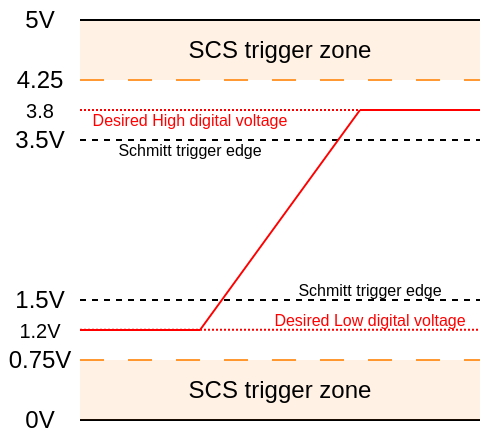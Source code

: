 <mxfile version="21.6.5" type="device">
  <diagram name="Page-1" id="eEVUgMH-SL7k2uIKLd22">
    <mxGraphModel dx="472" dy="273" grid="1" gridSize="5" guides="1" tooltips="1" connect="1" arrows="1" fold="1" page="1" pageScale="1" pageWidth="827" pageHeight="1169" math="0" shadow="0">
      <root>
        <mxCell id="0" />
        <mxCell id="1" parent="0" />
        <mxCell id="fv92ZJapho0CtQArhBjr-27" value="" style="endArrow=none;dashed=1;html=1;rounded=0;dashPattern=1 1;strokeColor=#FF0000;" parent="1" edge="1">
          <mxGeometry width="50" height="50" relative="1" as="geometry">
            <mxPoint x="240" y="405" as="sourcePoint" />
            <mxPoint x="440" y="405" as="targetPoint" />
          </mxGeometry>
        </mxCell>
        <mxCell id="fv92ZJapho0CtQArhBjr-14" value="" style="rounded=0;whiteSpace=wrap;html=1;fillColor=#FF8000;strokeColor=none;opacity=10;" parent="1" vertex="1">
          <mxGeometry x="240" y="360" width="200" height="30" as="geometry" />
        </mxCell>
        <mxCell id="fv92ZJapho0CtQArhBjr-1" value="" style="endArrow=none;html=1;rounded=0;" parent="1" edge="1">
          <mxGeometry width="50" height="50" relative="1" as="geometry">
            <mxPoint x="240" y="560" as="sourcePoint" />
            <mxPoint x="440" y="560" as="targetPoint" />
          </mxGeometry>
        </mxCell>
        <mxCell id="fv92ZJapho0CtQArhBjr-2" value="" style="endArrow=none;html=1;rounded=0;" parent="1" edge="1">
          <mxGeometry width="50" height="50" relative="1" as="geometry">
            <mxPoint x="240" y="360" as="sourcePoint" />
            <mxPoint x="440" y="360" as="targetPoint" />
          </mxGeometry>
        </mxCell>
        <mxCell id="fv92ZJapho0CtQArhBjr-3" value="0V" style="text;html=1;strokeColor=none;fillColor=none;align=center;verticalAlign=middle;whiteSpace=wrap;rounded=0;" parent="1" vertex="1">
          <mxGeometry x="200" y="550" width="40" height="20" as="geometry" />
        </mxCell>
        <mxCell id="fv92ZJapho0CtQArhBjr-4" value="5V" style="text;html=1;strokeColor=none;fillColor=none;align=center;verticalAlign=middle;whiteSpace=wrap;rounded=0;" parent="1" vertex="1">
          <mxGeometry x="200" y="350" width="40" height="20" as="geometry" />
        </mxCell>
        <mxCell id="fv92ZJapho0CtQArhBjr-5" value="" style="endArrow=none;dashed=1;html=1;rounded=0;" parent="1" edge="1">
          <mxGeometry width="50" height="50" relative="1" as="geometry">
            <mxPoint x="240" y="500" as="sourcePoint" />
            <mxPoint x="440" y="500" as="targetPoint" />
          </mxGeometry>
        </mxCell>
        <mxCell id="fv92ZJapho0CtQArhBjr-6" value="" style="endArrow=none;dashed=1;html=1;rounded=0;" parent="1" edge="1">
          <mxGeometry width="50" height="50" relative="1" as="geometry">
            <mxPoint x="240" y="420" as="sourcePoint" />
            <mxPoint x="440" y="420" as="targetPoint" />
          </mxGeometry>
        </mxCell>
        <mxCell id="fv92ZJapho0CtQArhBjr-7" value="1.5V" style="text;html=1;strokeColor=none;fillColor=none;align=center;verticalAlign=middle;whiteSpace=wrap;rounded=0;" parent="1" vertex="1">
          <mxGeometry x="200" y="490" width="40" height="20" as="geometry" />
        </mxCell>
        <mxCell id="fv92ZJapho0CtQArhBjr-9" value="3.5V" style="text;html=1;strokeColor=none;fillColor=none;align=center;verticalAlign=middle;whiteSpace=wrap;rounded=0;" parent="1" vertex="1">
          <mxGeometry x="200" y="410" width="40" height="20" as="geometry" />
        </mxCell>
        <mxCell id="fv92ZJapho0CtQArhBjr-10" value="" style="endArrow=none;dashed=1;html=1;rounded=0;dashPattern=12 12;strokeColor=#FF9933;" parent="1" edge="1">
          <mxGeometry width="50" height="50" relative="1" as="geometry">
            <mxPoint x="240" y="530" as="sourcePoint" />
            <mxPoint x="440" y="530" as="targetPoint" />
          </mxGeometry>
        </mxCell>
        <mxCell id="fv92ZJapho0CtQArhBjr-11" value="0.75V" style="text;html=1;strokeColor=none;fillColor=none;align=center;verticalAlign=middle;whiteSpace=wrap;rounded=0;" parent="1" vertex="1">
          <mxGeometry x="200" y="520" width="40" height="20" as="geometry" />
        </mxCell>
        <mxCell id="fv92ZJapho0CtQArhBjr-12" value="" style="endArrow=none;dashed=1;html=1;rounded=0;dashPattern=12 12;strokeColor=#FF9933;" parent="1" edge="1">
          <mxGeometry width="50" height="50" relative="1" as="geometry">
            <mxPoint x="240" y="390" as="sourcePoint" />
            <mxPoint x="440" y="390" as="targetPoint" />
          </mxGeometry>
        </mxCell>
        <mxCell id="fv92ZJapho0CtQArhBjr-13" value="4.25" style="text;html=1;strokeColor=none;fillColor=none;align=center;verticalAlign=middle;whiteSpace=wrap;rounded=0;" parent="1" vertex="1">
          <mxGeometry x="200" y="380" width="40" height="20" as="geometry" />
        </mxCell>
        <mxCell id="fv92ZJapho0CtQArhBjr-15" value="" style="rounded=0;whiteSpace=wrap;html=1;fillColor=#FF8000;strokeColor=none;opacity=10;" parent="1" vertex="1">
          <mxGeometry x="240" y="530" width="200" height="30" as="geometry" />
        </mxCell>
        <mxCell id="fv92ZJapho0CtQArhBjr-16" value="SCS trigger zone" style="text;html=1;strokeColor=none;fillColor=none;align=center;verticalAlign=middle;whiteSpace=wrap;rounded=0;" parent="1" vertex="1">
          <mxGeometry x="270" y="360" width="140" height="30" as="geometry" />
        </mxCell>
        <mxCell id="fv92ZJapho0CtQArhBjr-17" value="SCS trigger zone" style="text;html=1;strokeColor=none;fillColor=none;align=center;verticalAlign=middle;whiteSpace=wrap;rounded=0;" parent="1" vertex="1">
          <mxGeometry x="270" y="530" width="140" height="30" as="geometry" />
        </mxCell>
        <mxCell id="fv92ZJapho0CtQArhBjr-18" value="Schmitt trigger edge" style="text;html=1;strokeColor=none;fillColor=none;align=center;verticalAlign=middle;whiteSpace=wrap;rounded=0;fontSize=8;" parent="1" vertex="1">
          <mxGeometry x="240" y="420" width="110" height="10" as="geometry" />
        </mxCell>
        <mxCell id="fv92ZJapho0CtQArhBjr-19" value="Schmitt trigger edge" style="text;html=1;strokeColor=none;fillColor=none;align=center;verticalAlign=middle;whiteSpace=wrap;rounded=0;fontSize=8;" parent="1" vertex="1">
          <mxGeometry x="330" y="490" width="110" height="10" as="geometry" />
        </mxCell>
        <mxCell id="fv92ZJapho0CtQArhBjr-20" value="" style="endArrow=none;html=1;rounded=0;strokeColor=#FF0000;" parent="1" edge="1">
          <mxGeometry width="50" height="50" relative="1" as="geometry">
            <mxPoint x="240" y="515" as="sourcePoint" />
            <mxPoint x="300" y="515" as="targetPoint" />
          </mxGeometry>
        </mxCell>
        <mxCell id="fv92ZJapho0CtQArhBjr-21" value="" style="endArrow=none;html=1;rounded=0;strokeColor=#FF0000;" parent="1" edge="1">
          <mxGeometry width="50" height="50" relative="1" as="geometry">
            <mxPoint x="380" y="405" as="sourcePoint" />
            <mxPoint x="440" y="405" as="targetPoint" />
          </mxGeometry>
        </mxCell>
        <mxCell id="fv92ZJapho0CtQArhBjr-22" value="" style="endArrow=none;html=1;rounded=0;strokeColor=#FF0000;" parent="1" edge="1">
          <mxGeometry width="50" height="50" relative="1" as="geometry">
            <mxPoint x="300" y="515" as="sourcePoint" />
            <mxPoint x="380" y="405" as="targetPoint" />
          </mxGeometry>
        </mxCell>
        <mxCell id="fv92ZJapho0CtQArhBjr-23" value="1.2V" style="text;html=1;strokeColor=none;fillColor=none;align=center;verticalAlign=middle;whiteSpace=wrap;rounded=0;fontSize=10;" parent="1" vertex="1">
          <mxGeometry x="200" y="510" width="40" height="10" as="geometry" />
        </mxCell>
        <mxCell id="fv92ZJapho0CtQArhBjr-25" value="3.8" style="text;html=1;strokeColor=none;fillColor=none;align=center;verticalAlign=middle;whiteSpace=wrap;rounded=0;fontSize=10;" parent="1" vertex="1">
          <mxGeometry x="200" y="400" width="40" height="10" as="geometry" />
        </mxCell>
        <mxCell id="fv92ZJapho0CtQArhBjr-28" value="" style="endArrow=none;dashed=1;html=1;rounded=0;dashPattern=1 1;strokeColor=#FF0000;" parent="1" edge="1">
          <mxGeometry width="50" height="50" relative="1" as="geometry">
            <mxPoint x="240" y="514.83" as="sourcePoint" />
            <mxPoint x="440" y="514.83" as="targetPoint" />
          </mxGeometry>
        </mxCell>
        <mxCell id="fv92ZJapho0CtQArhBjr-30" value="Desired Low digital voltage" style="text;html=1;strokeColor=none;fillColor=none;align=center;verticalAlign=middle;whiteSpace=wrap;rounded=0;fontSize=8;fontColor=#FF0000;" parent="1" vertex="1">
          <mxGeometry x="330" y="505" width="110" height="10" as="geometry" />
        </mxCell>
        <mxCell id="fv92ZJapho0CtQArhBjr-32" value="Desired High digital voltage" style="text;html=1;strokeColor=none;fillColor=none;align=center;verticalAlign=middle;whiteSpace=wrap;rounded=0;fontSize=8;fontColor=#FF0000;" parent="1" vertex="1">
          <mxGeometry x="240" y="405" width="110" height="10" as="geometry" />
        </mxCell>
      </root>
    </mxGraphModel>
  </diagram>
</mxfile>
